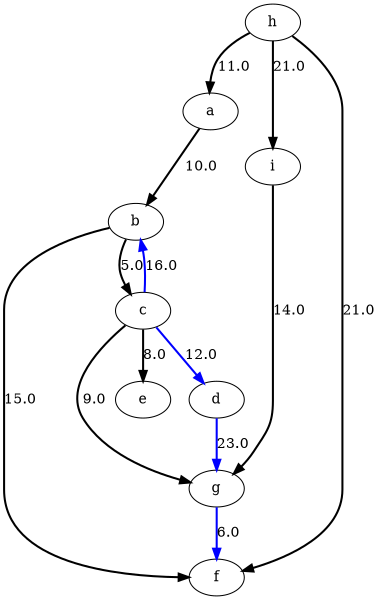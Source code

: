digraph G {
size ="4,4";
a -> b [style=bold,label="10.0"];
b -> f [style=bold,label="15.0"];
b -> c [style=bold,label="5.0"];
c -> b [style=bold,label="16.0",color=blue];
c -> g [style=bold,label="9.0"];
c -> e [style=bold,label="8.0"];
c -> d [style=bold,label="12.0",color=blue];
d -> g [style=bold,label="23.0",color=blue];
g -> f [style=bold,label="6.0",color=blue];
h -> a [style=bold,label="11.0"];
h -> f [style=bold,label="21.0"];
h -> i [style=bold,label="21.0"];
i -> g [style=bold,label="14.0"];
}